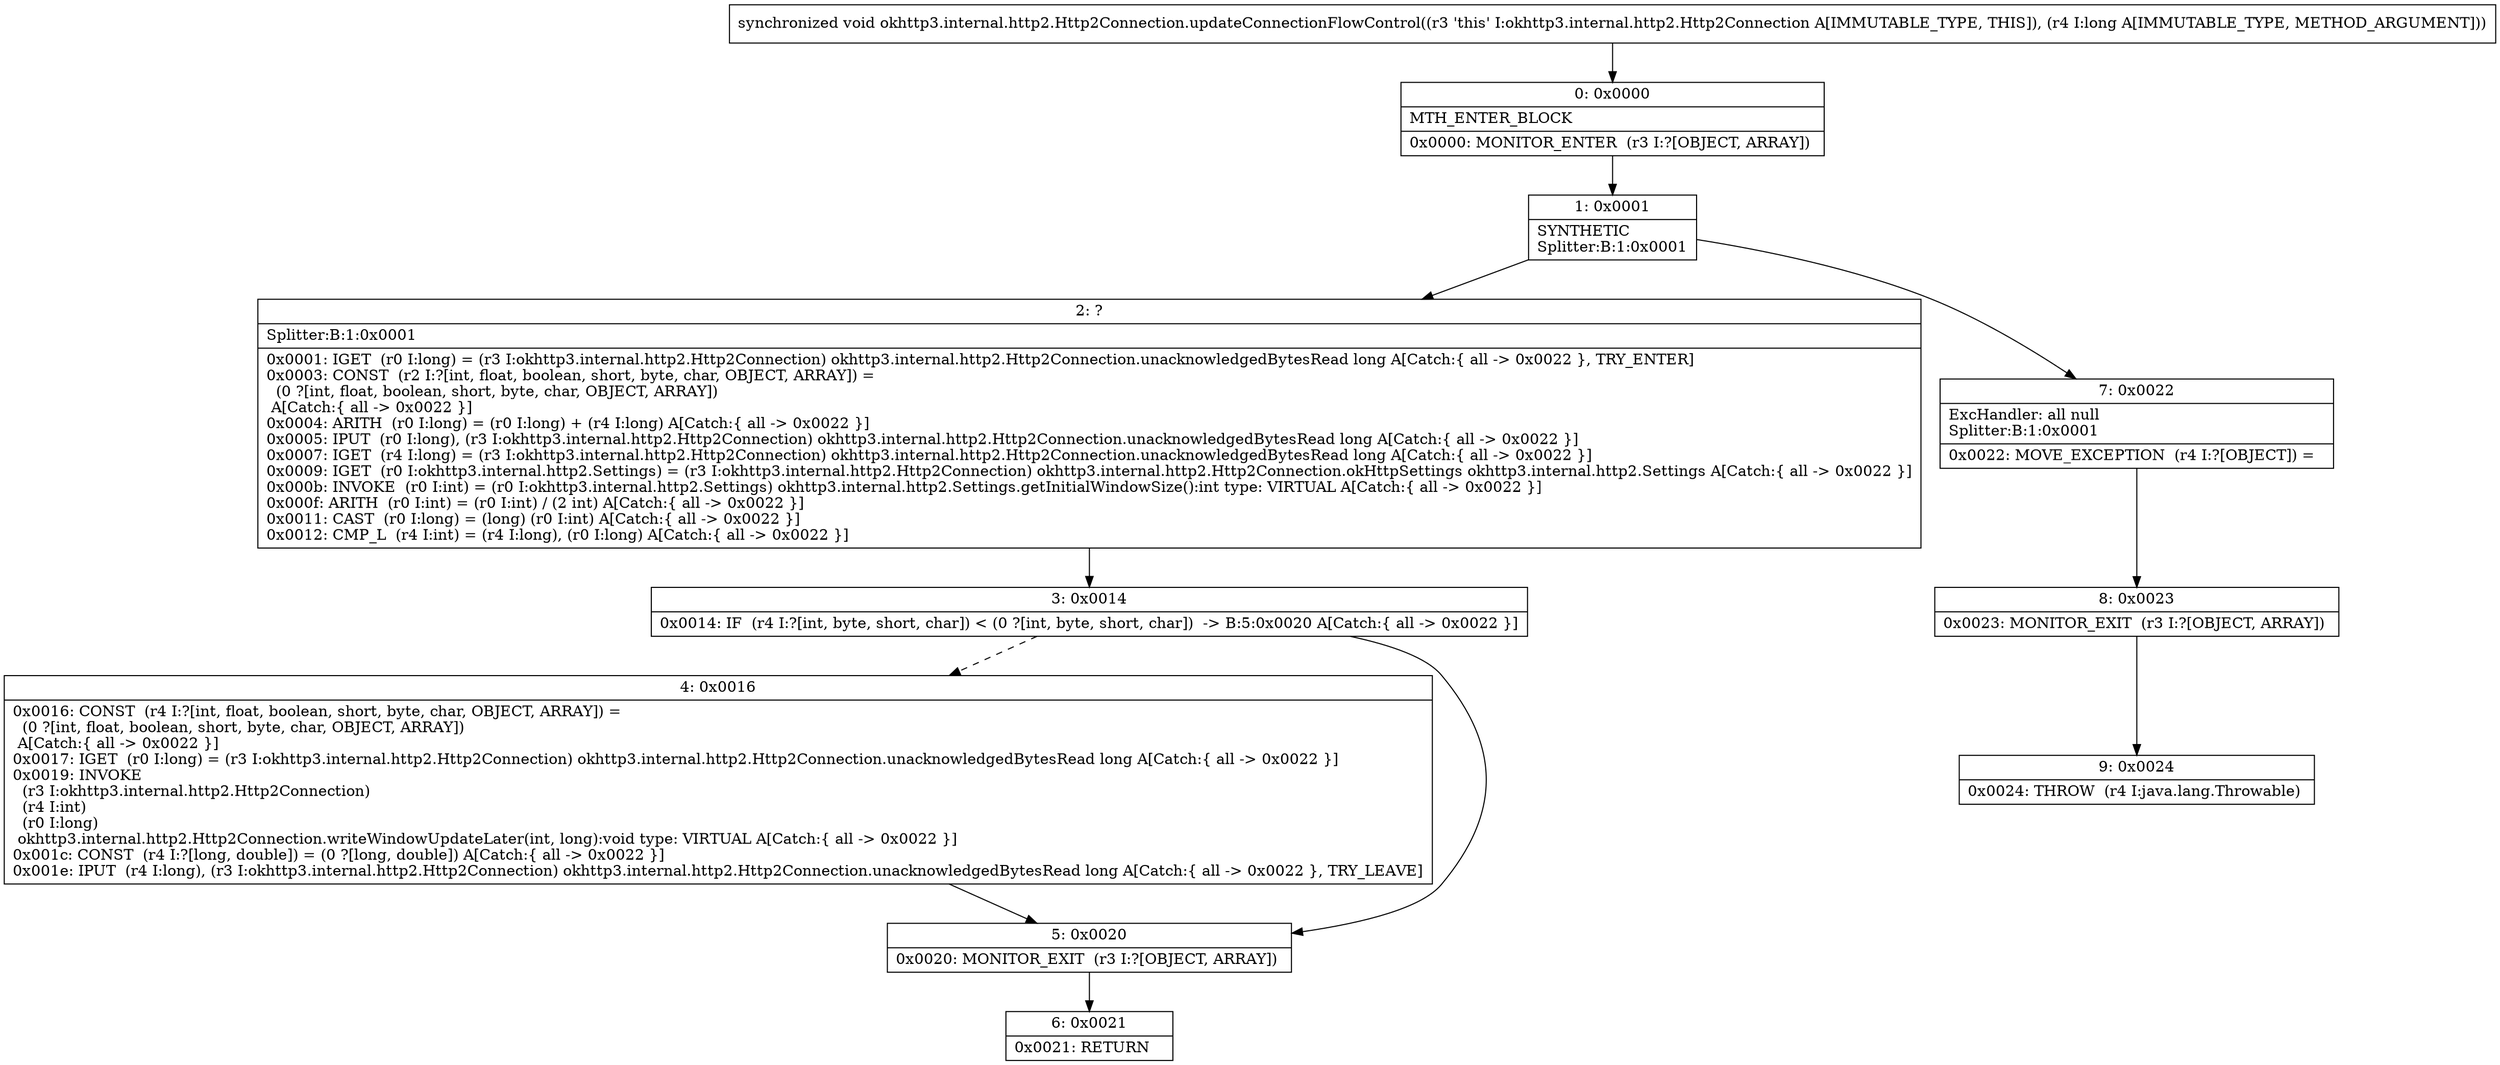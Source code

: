 digraph "CFG forokhttp3.internal.http2.Http2Connection.updateConnectionFlowControl(J)V" {
Node_0 [shape=record,label="{0\:\ 0x0000|MTH_ENTER_BLOCK\l|0x0000: MONITOR_ENTER  (r3 I:?[OBJECT, ARRAY]) \l}"];
Node_1 [shape=record,label="{1\:\ 0x0001|SYNTHETIC\lSplitter:B:1:0x0001\l}"];
Node_2 [shape=record,label="{2\:\ ?|Splitter:B:1:0x0001\l|0x0001: IGET  (r0 I:long) = (r3 I:okhttp3.internal.http2.Http2Connection) okhttp3.internal.http2.Http2Connection.unacknowledgedBytesRead long A[Catch:\{ all \-\> 0x0022 \}, TRY_ENTER]\l0x0003: CONST  (r2 I:?[int, float, boolean, short, byte, char, OBJECT, ARRAY]) = \l  (0 ?[int, float, boolean, short, byte, char, OBJECT, ARRAY])\l A[Catch:\{ all \-\> 0x0022 \}]\l0x0004: ARITH  (r0 I:long) = (r0 I:long) + (r4 I:long) A[Catch:\{ all \-\> 0x0022 \}]\l0x0005: IPUT  (r0 I:long), (r3 I:okhttp3.internal.http2.Http2Connection) okhttp3.internal.http2.Http2Connection.unacknowledgedBytesRead long A[Catch:\{ all \-\> 0x0022 \}]\l0x0007: IGET  (r4 I:long) = (r3 I:okhttp3.internal.http2.Http2Connection) okhttp3.internal.http2.Http2Connection.unacknowledgedBytesRead long A[Catch:\{ all \-\> 0x0022 \}]\l0x0009: IGET  (r0 I:okhttp3.internal.http2.Settings) = (r3 I:okhttp3.internal.http2.Http2Connection) okhttp3.internal.http2.Http2Connection.okHttpSettings okhttp3.internal.http2.Settings A[Catch:\{ all \-\> 0x0022 \}]\l0x000b: INVOKE  (r0 I:int) = (r0 I:okhttp3.internal.http2.Settings) okhttp3.internal.http2.Settings.getInitialWindowSize():int type: VIRTUAL A[Catch:\{ all \-\> 0x0022 \}]\l0x000f: ARITH  (r0 I:int) = (r0 I:int) \/ (2 int) A[Catch:\{ all \-\> 0x0022 \}]\l0x0011: CAST  (r0 I:long) = (long) (r0 I:int) A[Catch:\{ all \-\> 0x0022 \}]\l0x0012: CMP_L  (r4 I:int) = (r4 I:long), (r0 I:long) A[Catch:\{ all \-\> 0x0022 \}]\l}"];
Node_3 [shape=record,label="{3\:\ 0x0014|0x0014: IF  (r4 I:?[int, byte, short, char]) \< (0 ?[int, byte, short, char])  \-\> B:5:0x0020 A[Catch:\{ all \-\> 0x0022 \}]\l}"];
Node_4 [shape=record,label="{4\:\ 0x0016|0x0016: CONST  (r4 I:?[int, float, boolean, short, byte, char, OBJECT, ARRAY]) = \l  (0 ?[int, float, boolean, short, byte, char, OBJECT, ARRAY])\l A[Catch:\{ all \-\> 0x0022 \}]\l0x0017: IGET  (r0 I:long) = (r3 I:okhttp3.internal.http2.Http2Connection) okhttp3.internal.http2.Http2Connection.unacknowledgedBytesRead long A[Catch:\{ all \-\> 0x0022 \}]\l0x0019: INVOKE  \l  (r3 I:okhttp3.internal.http2.Http2Connection)\l  (r4 I:int)\l  (r0 I:long)\l okhttp3.internal.http2.Http2Connection.writeWindowUpdateLater(int, long):void type: VIRTUAL A[Catch:\{ all \-\> 0x0022 \}]\l0x001c: CONST  (r4 I:?[long, double]) = (0 ?[long, double]) A[Catch:\{ all \-\> 0x0022 \}]\l0x001e: IPUT  (r4 I:long), (r3 I:okhttp3.internal.http2.Http2Connection) okhttp3.internal.http2.Http2Connection.unacknowledgedBytesRead long A[Catch:\{ all \-\> 0x0022 \}, TRY_LEAVE]\l}"];
Node_5 [shape=record,label="{5\:\ 0x0020|0x0020: MONITOR_EXIT  (r3 I:?[OBJECT, ARRAY]) \l}"];
Node_6 [shape=record,label="{6\:\ 0x0021|0x0021: RETURN   \l}"];
Node_7 [shape=record,label="{7\:\ 0x0022|ExcHandler: all null\lSplitter:B:1:0x0001\l|0x0022: MOVE_EXCEPTION  (r4 I:?[OBJECT]) =  \l}"];
Node_8 [shape=record,label="{8\:\ 0x0023|0x0023: MONITOR_EXIT  (r3 I:?[OBJECT, ARRAY]) \l}"];
Node_9 [shape=record,label="{9\:\ 0x0024|0x0024: THROW  (r4 I:java.lang.Throwable) \l}"];
MethodNode[shape=record,label="{synchronized void okhttp3.internal.http2.Http2Connection.updateConnectionFlowControl((r3 'this' I:okhttp3.internal.http2.Http2Connection A[IMMUTABLE_TYPE, THIS]), (r4 I:long A[IMMUTABLE_TYPE, METHOD_ARGUMENT])) }"];
MethodNode -> Node_0;
Node_0 -> Node_1;
Node_1 -> Node_2;
Node_1 -> Node_7;
Node_2 -> Node_3;
Node_3 -> Node_4[style=dashed];
Node_3 -> Node_5;
Node_4 -> Node_5;
Node_5 -> Node_6;
Node_7 -> Node_8;
Node_8 -> Node_9;
}

